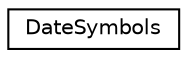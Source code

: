 digraph G
{
  edge [fontname="Helvetica",fontsize="10",labelfontname="Helvetica",labelfontsize="10"];
  node [fontname="Helvetica",fontsize="10",shape=record];
  rankdir=LR;
  Node1 [label="DateSymbols",height=0.2,width=0.4,color="black", fillcolor="white", style="filled",URL="$d3/dfc/class_date_symbols.html",tooltip="This header file defines Date Symbols."];
}

